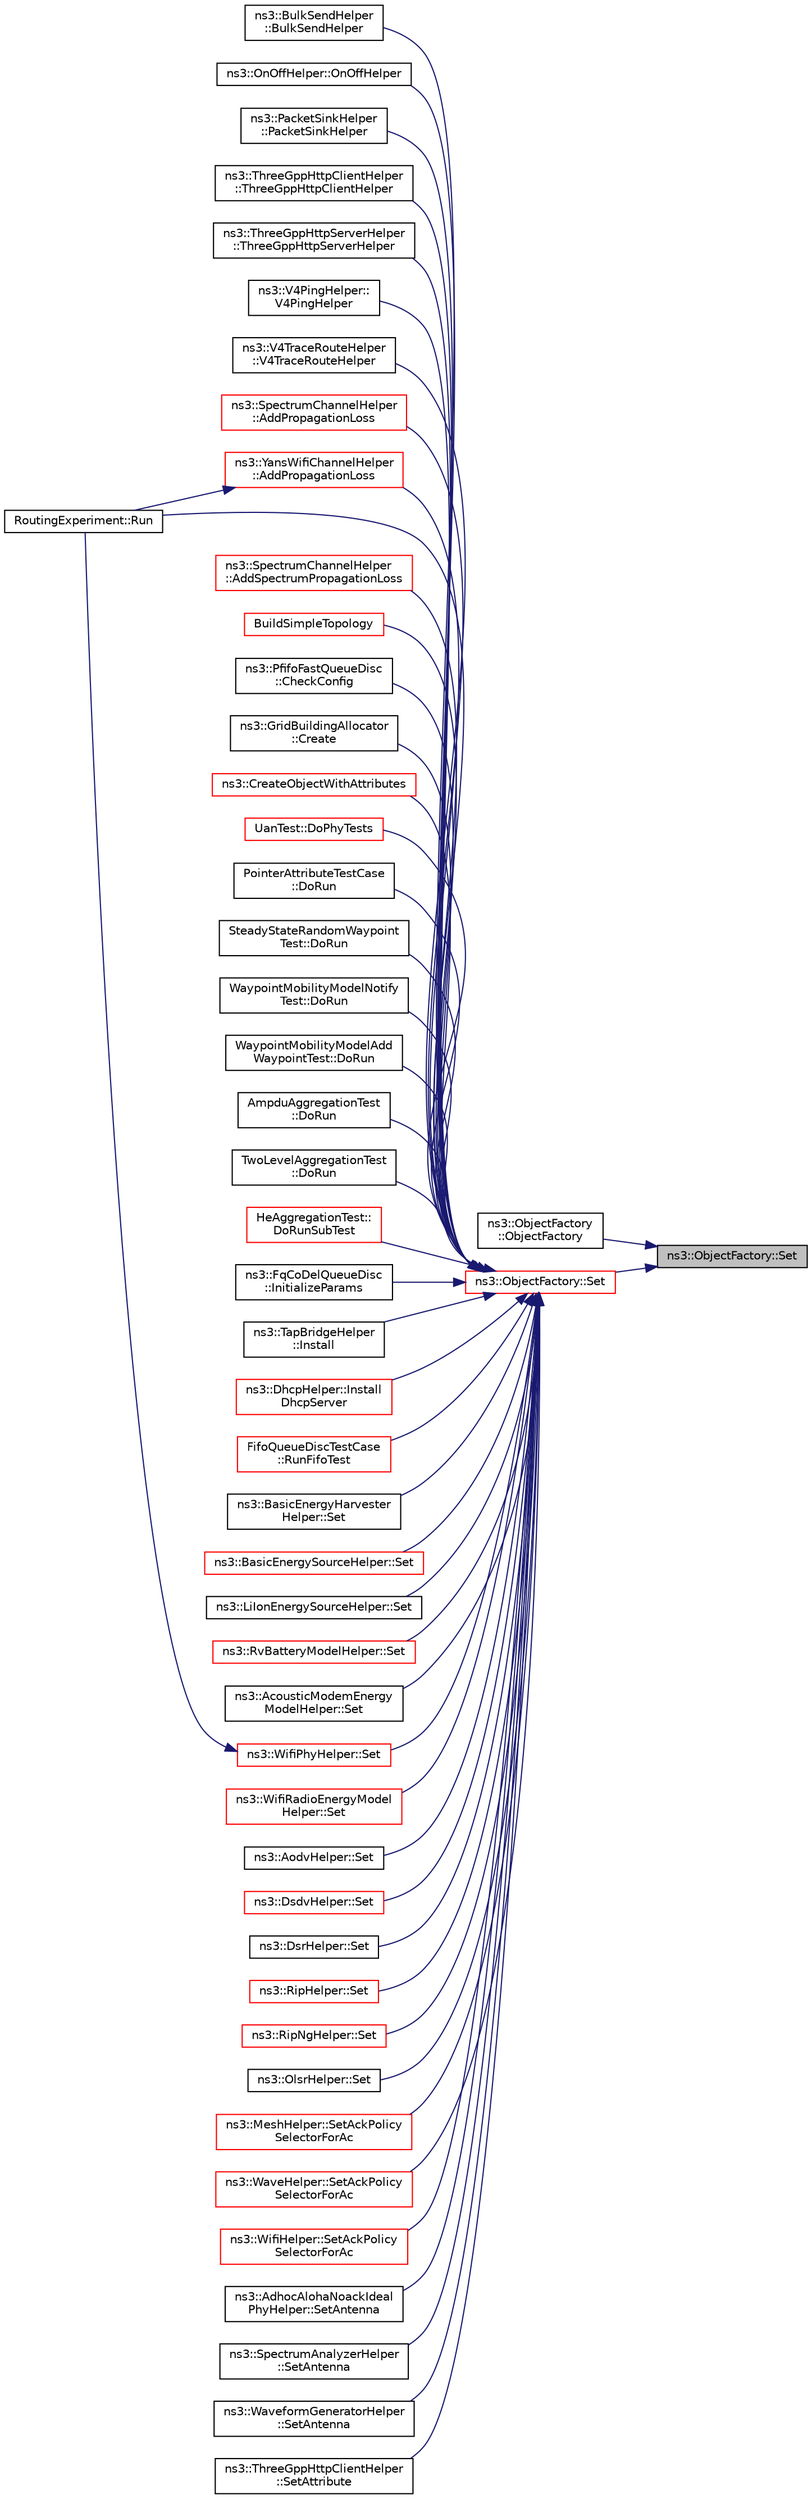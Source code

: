 digraph "ns3::ObjectFactory::Set"
{
 // LATEX_PDF_SIZE
  edge [fontname="Helvetica",fontsize="10",labelfontname="Helvetica",labelfontsize="10"];
  node [fontname="Helvetica",fontsize="10",shape=record];
  rankdir="RL";
  Node1 [label="ns3::ObjectFactory::Set",height=0.2,width=0.4,color="black", fillcolor="grey75", style="filled", fontcolor="black",tooltip="Base case to stop the recursion performed by the templated version of this method."];
  Node1 -> Node2 [dir="back",color="midnightblue",fontsize="10",style="solid",fontname="Helvetica"];
  Node2 [label="ns3::ObjectFactory\l::ObjectFactory",height=0.2,width=0.4,color="black", fillcolor="white", style="filled",URL="$classns3_1_1_object_factory.html#ae9c7e5cfc7f4d949bf9fdd5f57204f1a",tooltip="Construct a factory for a specific TypeId by name."];
  Node1 -> Node3 [dir="back",color="midnightblue",fontsize="10",style="solid",fontname="Helvetica"];
  Node3 [label="ns3::ObjectFactory::Set",height=0.2,width=0.4,color="red", fillcolor="white", style="filled",URL="$classns3_1_1_object_factory.html#a3c9d5ed564f08ab4427e113bcc48e1d4",tooltip="Set an attribute to be set during construction."];
  Node3 -> Node4 [dir="back",color="midnightblue",fontsize="10",style="solid",fontname="Helvetica"];
  Node4 [label="ns3::BulkSendHelper\l::BulkSendHelper",height=0.2,width=0.4,color="black", fillcolor="white", style="filled",URL="$classns3_1_1_bulk_send_helper.html#ad2ce134f59fa593314538b8731ae6977",tooltip="Create an BulkSendHelper to make it easier to work with BulkSendApplications."];
  Node3 -> Node5 [dir="back",color="midnightblue",fontsize="10",style="solid",fontname="Helvetica"];
  Node5 [label="ns3::OnOffHelper::OnOffHelper",height=0.2,width=0.4,color="black", fillcolor="white", style="filled",URL="$classns3_1_1_on_off_helper.html#a4288a3cf8b5e4b41eb513a226b948fc6",tooltip="Create an OnOffHelper to make it easier to work with OnOffApplications."];
  Node3 -> Node6 [dir="back",color="midnightblue",fontsize="10",style="solid",fontname="Helvetica"];
  Node6 [label="ns3::PacketSinkHelper\l::PacketSinkHelper",height=0.2,width=0.4,color="black", fillcolor="white", style="filled",URL="$classns3_1_1_packet_sink_helper.html#ab5bb6dd697dd00333357314302969935",tooltip="Create a PacketSinkHelper to make it easier to work with PacketSinkApplications."];
  Node3 -> Node7 [dir="back",color="midnightblue",fontsize="10",style="solid",fontname="Helvetica"];
  Node7 [label="ns3::ThreeGppHttpClientHelper\l::ThreeGppHttpClientHelper",height=0.2,width=0.4,color="black", fillcolor="white", style="filled",URL="$classns3_1_1_three_gpp_http_client_helper.html#a3456be23f2745cef8ab35688b6a04b24",tooltip="Create a ThreeGppHttpClientHelper to make it easier to work with ThreeGppHttpClient applications."];
  Node3 -> Node8 [dir="back",color="midnightblue",fontsize="10",style="solid",fontname="Helvetica"];
  Node8 [label="ns3::ThreeGppHttpServerHelper\l::ThreeGppHttpServerHelper",height=0.2,width=0.4,color="black", fillcolor="white", style="filled",URL="$classns3_1_1_three_gpp_http_server_helper.html#a1c3b916c39a3bd8cf36757ee9cfcd1c1",tooltip="Create a ThreeGppHttpServerHelper to make it easier to work with ThreeGppHttpServer applications."];
  Node3 -> Node9 [dir="back",color="midnightblue",fontsize="10",style="solid",fontname="Helvetica"];
  Node9 [label="ns3::V4PingHelper::\lV4PingHelper",height=0.2,width=0.4,color="black", fillcolor="white", style="filled",URL="$classns3_1_1_v4_ping_helper.html#ad0e02b0088effb423d2c7fc6cd637529",tooltip="Create a V4PingHelper which is used to make life easier for people wanting to use ping Applications."];
  Node3 -> Node10 [dir="back",color="midnightblue",fontsize="10",style="solid",fontname="Helvetica"];
  Node10 [label="ns3::V4TraceRouteHelper\l::V4TraceRouteHelper",height=0.2,width=0.4,color="black", fillcolor="white", style="filled",URL="$classns3_1_1_v4_trace_route_helper.html#aaa8742d66bd2667814f4336c85454f95",tooltip="Create a V4TraceRouteHelper which is used to make life easier for people wanting to use TraceRoute."];
  Node3 -> Node11 [dir="back",color="midnightblue",fontsize="10",style="solid",fontname="Helvetica"];
  Node11 [label="ns3::SpectrumChannelHelper\l::AddPropagationLoss",height=0.2,width=0.4,color="red", fillcolor="white", style="filled",URL="$classns3_1_1_spectrum_channel_helper.html#ab23845170770bda5be7ee8a2b42c452b",tooltip=" "];
  Node3 -> Node13 [dir="back",color="midnightblue",fontsize="10",style="solid",fontname="Helvetica"];
  Node13 [label="ns3::YansWifiChannelHelper\l::AddPropagationLoss",height=0.2,width=0.4,color="red", fillcolor="white", style="filled",URL="$classns3_1_1_yans_wifi_channel_helper.html#a71c64d54e148b43698c65736e1c77156",tooltip=" "];
  Node13 -> Node20 [dir="back",color="midnightblue",fontsize="10",style="solid",fontname="Helvetica"];
  Node20 [label="RoutingExperiment::Run",height=0.2,width=0.4,color="black", fillcolor="white", style="filled",URL="$class_routing_experiment.html#a622c04e410004c2b738f0320ae1d16c2",tooltip=" "];
  Node3 -> Node23 [dir="back",color="midnightblue",fontsize="10",style="solid",fontname="Helvetica"];
  Node23 [label="ns3::SpectrumChannelHelper\l::AddSpectrumPropagationLoss",height=0.2,width=0.4,color="red", fillcolor="white", style="filled",URL="$classns3_1_1_spectrum_channel_helper.html#a135e8ad3b8399671db56d112929f9611",tooltip=" "];
  Node3 -> Node25 [dir="back",color="midnightblue",fontsize="10",style="solid",fontname="Helvetica"];
  Node25 [label="BuildSimpleTopology",height=0.2,width=0.4,color="red", fillcolor="white", style="filled",URL="$error-model-test-suite_8cc.html#af6fe24088bb4cfa248fc1b0bad6e1dfc",tooltip=" "];
  Node3 -> Node28 [dir="back",color="midnightblue",fontsize="10",style="solid",fontname="Helvetica"];
  Node28 [label="ns3::PfifoFastQueueDisc\l::CheckConfig",height=0.2,width=0.4,color="black", fillcolor="white", style="filled",URL="$classns3_1_1_pfifo_fast_queue_disc.html#a9fa5e68b79b7431cd734f4e8845bdced",tooltip="Check whether the current configuration is correct."];
  Node3 -> Node29 [dir="back",color="midnightblue",fontsize="10",style="solid",fontname="Helvetica"];
  Node29 [label="ns3::GridBuildingAllocator\l::Create",height=0.2,width=0.4,color="black", fillcolor="white", style="filled",URL="$classns3_1_1_grid_building_allocator.html#a96c6e3b69f0cfea04fe1f40b5f160f3e",tooltip="Create a set of buildings allocated on a grid."];
  Node3 -> Node30 [dir="back",color="midnightblue",fontsize="10",style="solid",fontname="Helvetica"];
  Node30 [label="ns3::CreateObjectWithAttributes",height=0.2,width=0.4,color="red", fillcolor="white", style="filled",URL="$group__object.html#ga5e123a3b16375808a629dc9834dee63e",tooltip="Allocate an Object on the heap and initialize with a set of attributes."];
  Node3 -> Node36 [dir="back",color="midnightblue",fontsize="10",style="solid",fontname="Helvetica"];
  Node36 [label="UanTest::DoPhyTests",height=0.2,width=0.4,color="red", fillcolor="white", style="filled",URL="$class_uan_test.html#af3bcfdc5efa92b7be46d78edf9f05931",tooltip="Phy test function."];
  Node3 -> Node38 [dir="back",color="midnightblue",fontsize="10",style="solid",fontname="Helvetica"];
  Node38 [label="PointerAttributeTestCase\l::DoRun",height=0.2,width=0.4,color="black", fillcolor="white", style="filled",URL="$class_pointer_attribute_test_case.html#a4dd7258b7c7146be0a0ba69b9b5633d9",tooltip="Implementation to actually run this TestCase."];
  Node3 -> Node39 [dir="back",color="midnightblue",fontsize="10",style="solid",fontname="Helvetica"];
  Node39 [label="SteadyStateRandomWaypoint\lTest::DoRun",height=0.2,width=0.4,color="black", fillcolor="white", style="filled",URL="$class_steady_state_random_waypoint_test.html#a06b559358eab241daa3a937a038729df",tooltip="Implementation to actually run this TestCase."];
  Node3 -> Node40 [dir="back",color="midnightblue",fontsize="10",style="solid",fontname="Helvetica"];
  Node40 [label="WaypointMobilityModelNotify\lTest::DoRun",height=0.2,width=0.4,color="black", fillcolor="white", style="filled",URL="$class_waypoint_mobility_model_notify_test.html#a3806dd9c9361141fade8ce51021e33ff",tooltip="Implementation to actually run this TestCase."];
  Node3 -> Node41 [dir="back",color="midnightblue",fontsize="10",style="solid",fontname="Helvetica"];
  Node41 [label="WaypointMobilityModelAdd\lWaypointTest::DoRun",height=0.2,width=0.4,color="black", fillcolor="white", style="filled",URL="$class_waypoint_mobility_model_add_waypoint_test.html#afab2502065d56508a1c71a8c78115c25",tooltip="Implementation to actually run this TestCase."];
  Node3 -> Node42 [dir="back",color="midnightblue",fontsize="10",style="solid",fontname="Helvetica"];
  Node42 [label="AmpduAggregationTest\l::DoRun",height=0.2,width=0.4,color="black", fillcolor="white", style="filled",URL="$class_ampdu_aggregation_test.html#a7414dc8d4dd982ab4c1eaadb5b2c693d",tooltip="Implementation to actually run this TestCase."];
  Node3 -> Node43 [dir="back",color="midnightblue",fontsize="10",style="solid",fontname="Helvetica"];
  Node43 [label="TwoLevelAggregationTest\l::DoRun",height=0.2,width=0.4,color="black", fillcolor="white", style="filled",URL="$class_two_level_aggregation_test.html#a40c6f5f8be6c48673d0bfd218d95afe0",tooltip="Implementation to actually run this TestCase."];
  Node3 -> Node44 [dir="back",color="midnightblue",fontsize="10",style="solid",fontname="Helvetica"];
  Node44 [label="HeAggregationTest::\lDoRunSubTest",height=0.2,width=0.4,color="red", fillcolor="white", style="filled",URL="$class_he_aggregation_test.html#a2a6873db3bb78489db82a54591b429f3",tooltip="Run test for a given buffer size."];
  Node3 -> Node46 [dir="back",color="midnightblue",fontsize="10",style="solid",fontname="Helvetica"];
  Node46 [label="ns3::FqCoDelQueueDisc\l::InitializeParams",height=0.2,width=0.4,color="black", fillcolor="white", style="filled",URL="$classns3_1_1_fq_co_del_queue_disc.html#ae4463340ee6d6a4c6d9a267ea9e3aa35",tooltip="Initialize parameters (if any) before the first packet is enqueued."];
  Node3 -> Node47 [dir="back",color="midnightblue",fontsize="10",style="solid",fontname="Helvetica"];
  Node47 [label="ns3::TapBridgeHelper\l::Install",height=0.2,width=0.4,color="black", fillcolor="white", style="filled",URL="$classns3_1_1_tap_bridge_helper.html#a9a9ad0612d3dbee6f7b9bd4c409daab2",tooltip="This method installs a TapBridge on the specified Node and forms the bridge with the NetDevice specif..."];
  Node3 -> Node48 [dir="back",color="midnightblue",fontsize="10",style="solid",fontname="Helvetica"];
  Node48 [label="ns3::DhcpHelper::Install\lDhcpServer",height=0.2,width=0.4,color="red", fillcolor="white", style="filled",URL="$classns3_1_1_dhcp_helper.html#a66f1b2a4405b7dc4af0cff05af14edea",tooltip="Install DHCP server of a node / NetDevice."];
  Node3 -> Node20 [dir="back",color="midnightblue",fontsize="10",style="solid",fontname="Helvetica"];
  Node3 -> Node50 [dir="back",color="midnightblue",fontsize="10",style="solid",fontname="Helvetica"];
  Node50 [label="FifoQueueDiscTestCase\l::RunFifoTest",height=0.2,width=0.4,color="red", fillcolor="white", style="filled",URL="$class_fifo_queue_disc_test_case.html#a086e32c51488a550051c4a3026e6baee",tooltip="Run test function."];
  Node3 -> Node52 [dir="back",color="midnightblue",fontsize="10",style="solid",fontname="Helvetica"];
  Node52 [label="ns3::BasicEnergyHarvester\lHelper::Set",height=0.2,width=0.4,color="black", fillcolor="white", style="filled",URL="$classns3_1_1_basic_energy_harvester_helper.html#a7af58efc3f174e0bc3f0be7618da42cb",tooltip=" "];
  Node3 -> Node53 [dir="back",color="midnightblue",fontsize="10",style="solid",fontname="Helvetica"];
  Node53 [label="ns3::BasicEnergySourceHelper::Set",height=0.2,width=0.4,color="red", fillcolor="white", style="filled",URL="$classns3_1_1_basic_energy_source_helper.html#aa07c8c1c4a4ced92b8fc51bf4be4de3f",tooltip=" "];
  Node3 -> Node58 [dir="back",color="midnightblue",fontsize="10",style="solid",fontname="Helvetica"];
  Node58 [label="ns3::LiIonEnergySourceHelper::Set",height=0.2,width=0.4,color="black", fillcolor="white", style="filled",URL="$classns3_1_1_li_ion_energy_source_helper.html#aa77159f3a1d5e4595dac6047d0b64502",tooltip=" "];
  Node3 -> Node59 [dir="back",color="midnightblue",fontsize="10",style="solid",fontname="Helvetica"];
  Node59 [label="ns3::RvBatteryModelHelper::Set",height=0.2,width=0.4,color="red", fillcolor="white", style="filled",URL="$classns3_1_1_rv_battery_model_helper.html#a28f5eedc180d45310324ca3bd1868af1",tooltip=" "];
  Node3 -> Node62 [dir="back",color="midnightblue",fontsize="10",style="solid",fontname="Helvetica"];
  Node62 [label="ns3::AcousticModemEnergy\lModelHelper::Set",height=0.2,width=0.4,color="black", fillcolor="white", style="filled",URL="$classns3_1_1_acoustic_modem_energy_model_helper.html#abc6557b5e7806af2a63c88c2c4dfb95e",tooltip="Sets an attribute of the underlying energy model object."];
  Node3 -> Node63 [dir="back",color="midnightblue",fontsize="10",style="solid",fontname="Helvetica"];
  Node63 [label="ns3::WifiPhyHelper::Set",height=0.2,width=0.4,color="red", fillcolor="white", style="filled",URL="$classns3_1_1_wifi_phy_helper.html#a2527d6d7b29f717fd7436166c5f05f1a",tooltip=" "];
  Node63 -> Node20 [dir="back",color="midnightblue",fontsize="10",style="solid",fontname="Helvetica"];
  Node3 -> Node67 [dir="back",color="midnightblue",fontsize="10",style="solid",fontname="Helvetica"];
  Node67 [label="ns3::WifiRadioEnergyModel\lHelper::Set",height=0.2,width=0.4,color="red", fillcolor="white", style="filled",URL="$classns3_1_1_wifi_radio_energy_model_helper.html#a8fb76b591e426c6a8fcdc7fc411e3295",tooltip=" "];
  Node3 -> Node68 [dir="back",color="midnightblue",fontsize="10",style="solid",fontname="Helvetica"];
  Node68 [label="ns3::AodvHelper::Set",height=0.2,width=0.4,color="black", fillcolor="white", style="filled",URL="$classns3_1_1_aodv_helper.html#abf26fb7f08adbf3e3d829b1c9b1c86d9",tooltip=" "];
  Node3 -> Node69 [dir="back",color="midnightblue",fontsize="10",style="solid",fontname="Helvetica"];
  Node69 [label="ns3::DsdvHelper::Set",height=0.2,width=0.4,color="red", fillcolor="white", style="filled",URL="$classns3_1_1_dsdv_helper.html#a782571eeded1e3e5978f4b430cd2bc2f",tooltip=" "];
  Node3 -> Node71 [dir="back",color="midnightblue",fontsize="10",style="solid",fontname="Helvetica"];
  Node71 [label="ns3::DsrHelper::Set",height=0.2,width=0.4,color="black", fillcolor="white", style="filled",URL="$classns3_1_1_dsr_helper.html#afa9d0f2674a1a8b88d0c83225a87d11a",tooltip="Set attribute values for future instances of DSR that this helper creates."];
  Node3 -> Node72 [dir="back",color="midnightblue",fontsize="10",style="solid",fontname="Helvetica"];
  Node72 [label="ns3::RipHelper::Set",height=0.2,width=0.4,color="red", fillcolor="white", style="filled",URL="$classns3_1_1_rip_helper.html#a327e3274275469efd9104fcd625efa4d",tooltip=" "];
  Node3 -> Node74 [dir="back",color="midnightblue",fontsize="10",style="solid",fontname="Helvetica"];
  Node74 [label="ns3::RipNgHelper::Set",height=0.2,width=0.4,color="red", fillcolor="white", style="filled",URL="$classns3_1_1_rip_ng_helper.html#a878cd9a4171c1e53a9895cff51e0efd9",tooltip=" "];
  Node3 -> Node76 [dir="back",color="midnightblue",fontsize="10",style="solid",fontname="Helvetica"];
  Node76 [label="ns3::OlsrHelper::Set",height=0.2,width=0.4,color="black", fillcolor="white", style="filled",URL="$classns3_1_1_olsr_helper.html#a1b7fe6e589f5577f5ada88d36cba613f",tooltip=" "];
  Node3 -> Node77 [dir="back",color="midnightblue",fontsize="10",style="solid",fontname="Helvetica"];
  Node77 [label="ns3::MeshHelper::SetAckPolicy\lSelectorForAc",height=0.2,width=0.4,color="red", fillcolor="white", style="filled",URL="$classns3_1_1_mesh_helper.html#ae97e7f3c99df55170ebd0e47dd88b0e1",tooltip=" "];
  Node3 -> Node79 [dir="back",color="midnightblue",fontsize="10",style="solid",fontname="Helvetica"];
  Node79 [label="ns3::WaveHelper::SetAckPolicy\lSelectorForAc",height=0.2,width=0.4,color="red", fillcolor="white", style="filled",URL="$classns3_1_1_wave_helper.html#aac4c70b4cf9640a005f0cb92807c5600",tooltip=" "];
  Node3 -> Node81 [dir="back",color="midnightblue",fontsize="10",style="solid",fontname="Helvetica"];
  Node81 [label="ns3::WifiHelper::SetAckPolicy\lSelectorForAc",height=0.2,width=0.4,color="red", fillcolor="white", style="filled",URL="$classns3_1_1_wifi_helper.html#af8f24b1fba82251a6c0274e429babc0c",tooltip=" "];
  Node3 -> Node83 [dir="back",color="midnightblue",fontsize="10",style="solid",fontname="Helvetica"];
  Node83 [label="ns3::AdhocAlohaNoackIdeal\lPhyHelper::SetAntenna",height=0.2,width=0.4,color="black", fillcolor="white", style="filled",URL="$classns3_1_1_adhoc_aloha_noack_ideal_phy_helper.html#aad947eabe238922f31376b7811b2a481",tooltip=" "];
  Node3 -> Node84 [dir="back",color="midnightblue",fontsize="10",style="solid",fontname="Helvetica"];
  Node84 [label="ns3::SpectrumAnalyzerHelper\l::SetAntenna",height=0.2,width=0.4,color="black", fillcolor="white", style="filled",URL="$classns3_1_1_spectrum_analyzer_helper.html#aad80133b1bffa7aef619d098584cc83f",tooltip=" "];
  Node3 -> Node85 [dir="back",color="midnightblue",fontsize="10",style="solid",fontname="Helvetica"];
  Node85 [label="ns3::WaveformGeneratorHelper\l::SetAntenna",height=0.2,width=0.4,color="black", fillcolor="white", style="filled",URL="$classns3_1_1_waveform_generator_helper.html#ae7fc442f01bcc7ac3690c72a03cea82e",tooltip=" "];
  Node3 -> Node86 [dir="back",color="midnightblue",fontsize="10",style="solid",fontname="Helvetica"];
  Node86 [label="ns3::ThreeGppHttpClientHelper\l::SetAttribute",height=0.2,width=0.4,color="black", fillcolor="white", style="filled",URL="$classns3_1_1_three_gpp_http_client_helper.html#ab7b15a05c93616897f1f5fab97fecfc2",tooltip="Helper function used to set the underlying application attributes, but not the socket attributes."];
}
